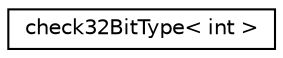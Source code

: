 digraph "Graphical Class Hierarchy"
{
  edge [fontname="Helvetica",fontsize="10",labelfontname="Helvetica",labelfontsize="10"];
  node [fontname="Helvetica",fontsize="10",shape=record];
  rankdir="LR";
  Node1 [label="check32BitType\< int \>",height=0.2,width=0.4,color="black", fillcolor="white", style="filled",URL="$structcheck32_bit_type_3_01int_01_4.html"];
}
